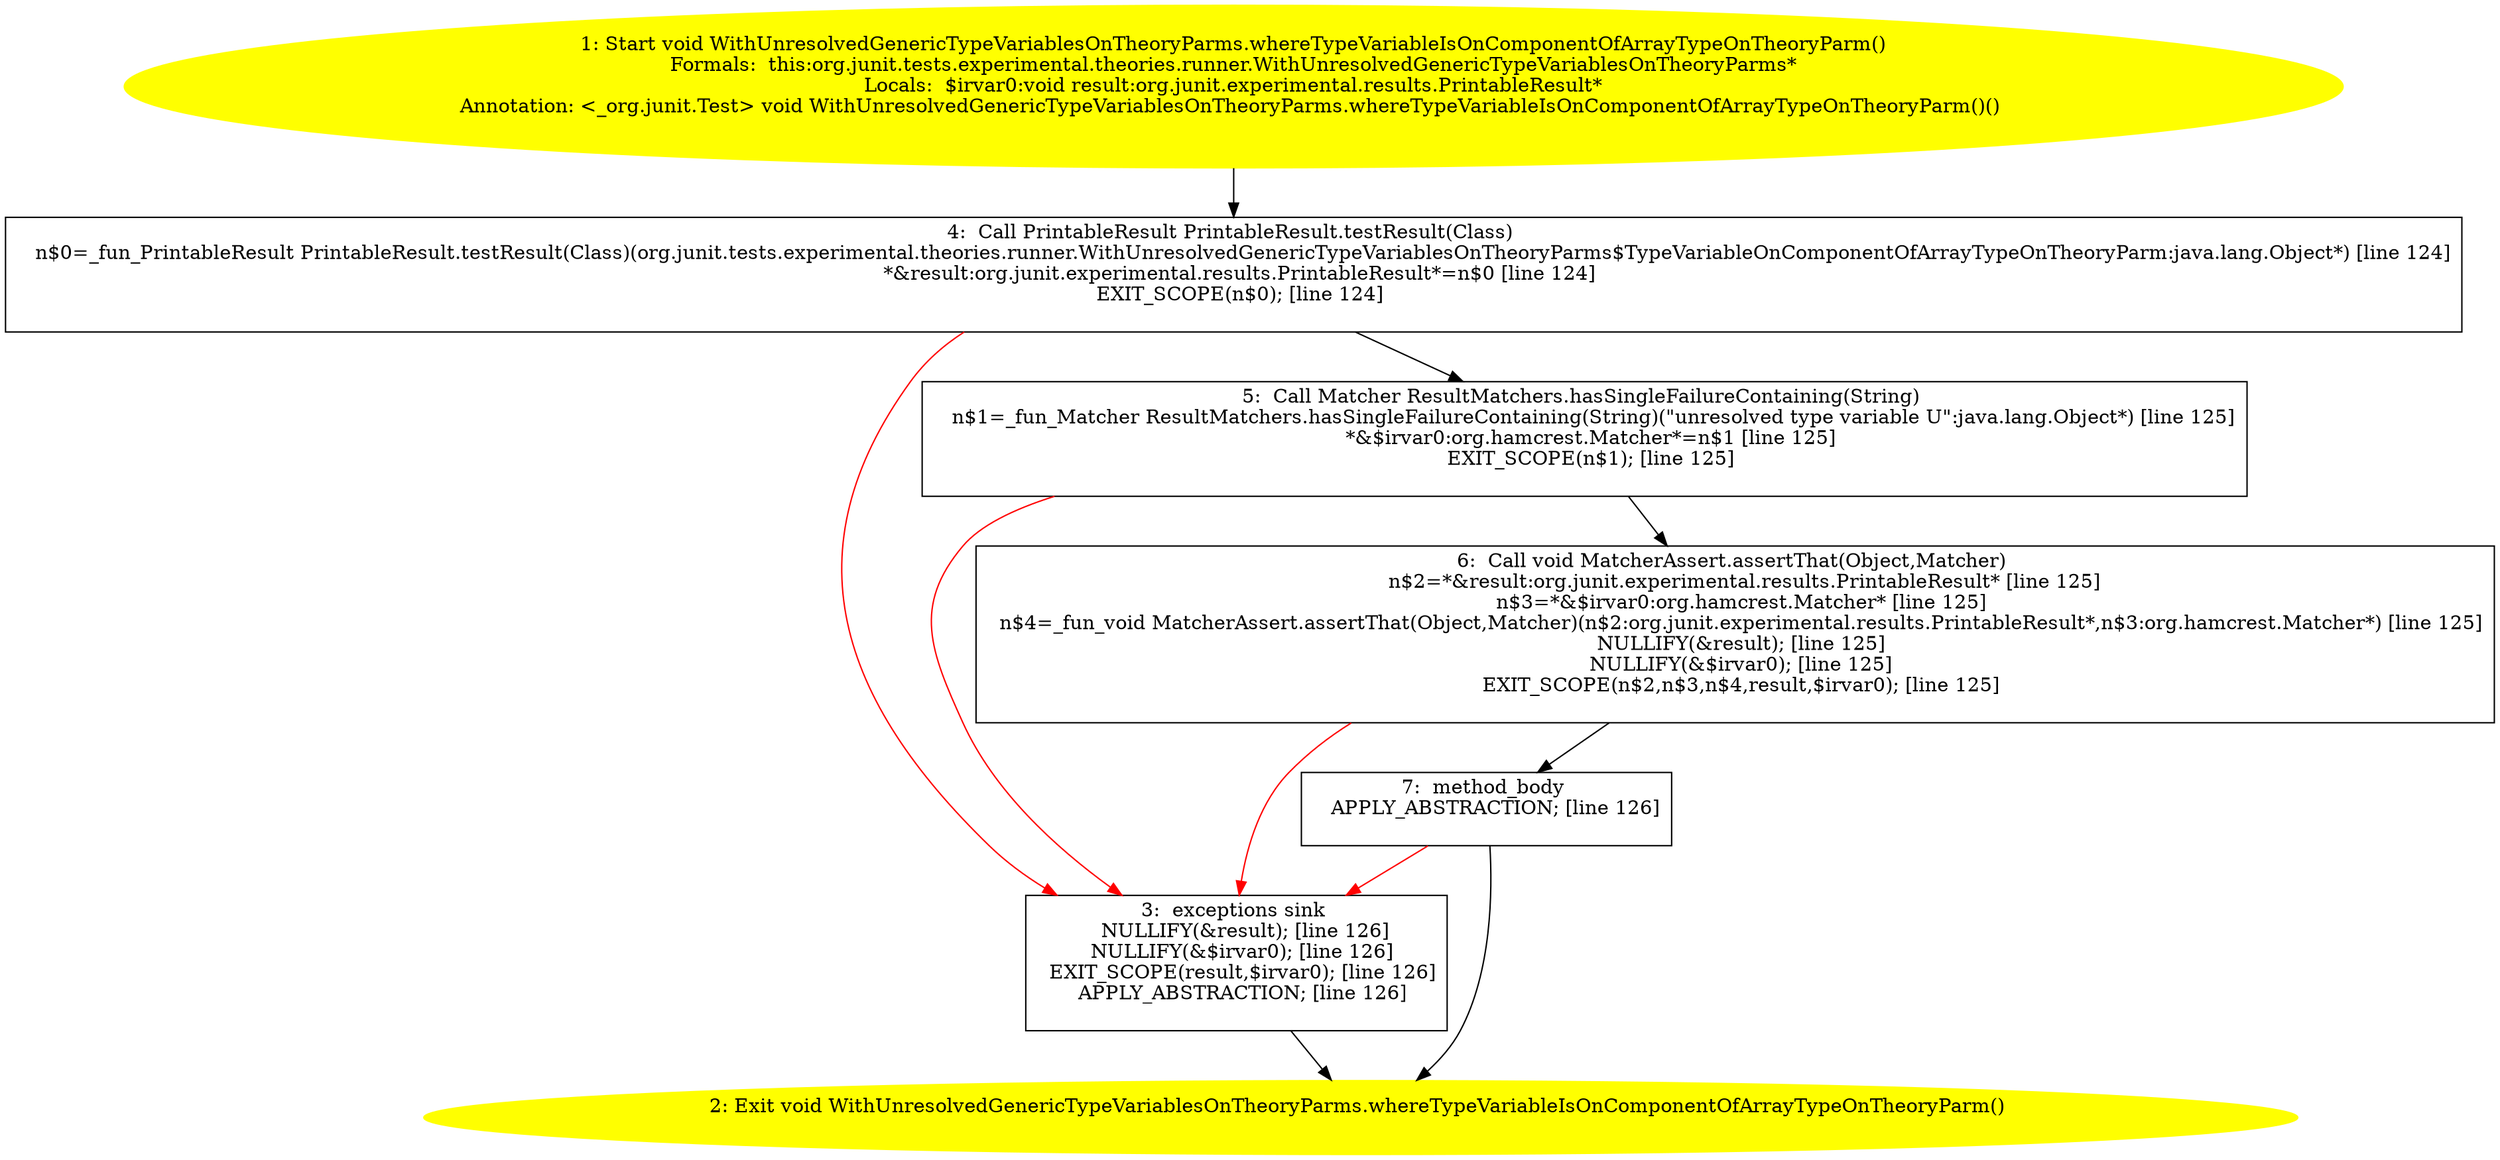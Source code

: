 /* @generated */
digraph cfg {
"org.junit.tests.experimental.theories.runner.WithUnresolvedGenericTypeVariablesOnTheoryParms.whereTy.71cf1c6e306db8fd74432054c7f3b5ce_1" [label="1: Start void WithUnresolvedGenericTypeVariablesOnTheoryParms.whereTypeVariableIsOnComponentOfArrayTypeOnTheoryParm()\nFormals:  this:org.junit.tests.experimental.theories.runner.WithUnresolvedGenericTypeVariablesOnTheoryParms*\nLocals:  $irvar0:void result:org.junit.experimental.results.PrintableResult*\nAnnotation: <_org.junit.Test> void WithUnresolvedGenericTypeVariablesOnTheoryParms.whereTypeVariableIsOnComponentOfArrayTypeOnTheoryParm()() \n  " color=yellow style=filled]
	

	 "org.junit.tests.experimental.theories.runner.WithUnresolvedGenericTypeVariablesOnTheoryParms.whereTy.71cf1c6e306db8fd74432054c7f3b5ce_1" -> "org.junit.tests.experimental.theories.runner.WithUnresolvedGenericTypeVariablesOnTheoryParms.whereTy.71cf1c6e306db8fd74432054c7f3b5ce_4" ;
"org.junit.tests.experimental.theories.runner.WithUnresolvedGenericTypeVariablesOnTheoryParms.whereTy.71cf1c6e306db8fd74432054c7f3b5ce_2" [label="2: Exit void WithUnresolvedGenericTypeVariablesOnTheoryParms.whereTypeVariableIsOnComponentOfArrayTypeOnTheoryParm() \n  " color=yellow style=filled]
	

"org.junit.tests.experimental.theories.runner.WithUnresolvedGenericTypeVariablesOnTheoryParms.whereTy.71cf1c6e306db8fd74432054c7f3b5ce_3" [label="3:  exceptions sink \n   NULLIFY(&result); [line 126]\n  NULLIFY(&$irvar0); [line 126]\n  EXIT_SCOPE(result,$irvar0); [line 126]\n  APPLY_ABSTRACTION; [line 126]\n " shape="box"]
	

	 "org.junit.tests.experimental.theories.runner.WithUnresolvedGenericTypeVariablesOnTheoryParms.whereTy.71cf1c6e306db8fd74432054c7f3b5ce_3" -> "org.junit.tests.experimental.theories.runner.WithUnresolvedGenericTypeVariablesOnTheoryParms.whereTy.71cf1c6e306db8fd74432054c7f3b5ce_2" ;
"org.junit.tests.experimental.theories.runner.WithUnresolvedGenericTypeVariablesOnTheoryParms.whereTy.71cf1c6e306db8fd74432054c7f3b5ce_4" [label="4:  Call PrintableResult PrintableResult.testResult(Class) \n   n$0=_fun_PrintableResult PrintableResult.testResult(Class)(org.junit.tests.experimental.theories.runner.WithUnresolvedGenericTypeVariablesOnTheoryParms$TypeVariableOnComponentOfArrayTypeOnTheoryParm:java.lang.Object*) [line 124]\n  *&result:org.junit.experimental.results.PrintableResult*=n$0 [line 124]\n  EXIT_SCOPE(n$0); [line 124]\n " shape="box"]
	

	 "org.junit.tests.experimental.theories.runner.WithUnresolvedGenericTypeVariablesOnTheoryParms.whereTy.71cf1c6e306db8fd74432054c7f3b5ce_4" -> "org.junit.tests.experimental.theories.runner.WithUnresolvedGenericTypeVariablesOnTheoryParms.whereTy.71cf1c6e306db8fd74432054c7f3b5ce_5" ;
	 "org.junit.tests.experimental.theories.runner.WithUnresolvedGenericTypeVariablesOnTheoryParms.whereTy.71cf1c6e306db8fd74432054c7f3b5ce_4" -> "org.junit.tests.experimental.theories.runner.WithUnresolvedGenericTypeVariablesOnTheoryParms.whereTy.71cf1c6e306db8fd74432054c7f3b5ce_3" [color="red" ];
"org.junit.tests.experimental.theories.runner.WithUnresolvedGenericTypeVariablesOnTheoryParms.whereTy.71cf1c6e306db8fd74432054c7f3b5ce_5" [label="5:  Call Matcher ResultMatchers.hasSingleFailureContaining(String) \n   n$1=_fun_Matcher ResultMatchers.hasSingleFailureContaining(String)(\"unresolved type variable U\":java.lang.Object*) [line 125]\n  *&$irvar0:org.hamcrest.Matcher*=n$1 [line 125]\n  EXIT_SCOPE(n$1); [line 125]\n " shape="box"]
	

	 "org.junit.tests.experimental.theories.runner.WithUnresolvedGenericTypeVariablesOnTheoryParms.whereTy.71cf1c6e306db8fd74432054c7f3b5ce_5" -> "org.junit.tests.experimental.theories.runner.WithUnresolvedGenericTypeVariablesOnTheoryParms.whereTy.71cf1c6e306db8fd74432054c7f3b5ce_6" ;
	 "org.junit.tests.experimental.theories.runner.WithUnresolvedGenericTypeVariablesOnTheoryParms.whereTy.71cf1c6e306db8fd74432054c7f3b5ce_5" -> "org.junit.tests.experimental.theories.runner.WithUnresolvedGenericTypeVariablesOnTheoryParms.whereTy.71cf1c6e306db8fd74432054c7f3b5ce_3" [color="red" ];
"org.junit.tests.experimental.theories.runner.WithUnresolvedGenericTypeVariablesOnTheoryParms.whereTy.71cf1c6e306db8fd74432054c7f3b5ce_6" [label="6:  Call void MatcherAssert.assertThat(Object,Matcher) \n   n$2=*&result:org.junit.experimental.results.PrintableResult* [line 125]\n  n$3=*&$irvar0:org.hamcrest.Matcher* [line 125]\n  n$4=_fun_void MatcherAssert.assertThat(Object,Matcher)(n$2:org.junit.experimental.results.PrintableResult*,n$3:org.hamcrest.Matcher*) [line 125]\n  NULLIFY(&result); [line 125]\n  NULLIFY(&$irvar0); [line 125]\n  EXIT_SCOPE(n$2,n$3,n$4,result,$irvar0); [line 125]\n " shape="box"]
	

	 "org.junit.tests.experimental.theories.runner.WithUnresolvedGenericTypeVariablesOnTheoryParms.whereTy.71cf1c6e306db8fd74432054c7f3b5ce_6" -> "org.junit.tests.experimental.theories.runner.WithUnresolvedGenericTypeVariablesOnTheoryParms.whereTy.71cf1c6e306db8fd74432054c7f3b5ce_7" ;
	 "org.junit.tests.experimental.theories.runner.WithUnresolvedGenericTypeVariablesOnTheoryParms.whereTy.71cf1c6e306db8fd74432054c7f3b5ce_6" -> "org.junit.tests.experimental.theories.runner.WithUnresolvedGenericTypeVariablesOnTheoryParms.whereTy.71cf1c6e306db8fd74432054c7f3b5ce_3" [color="red" ];
"org.junit.tests.experimental.theories.runner.WithUnresolvedGenericTypeVariablesOnTheoryParms.whereTy.71cf1c6e306db8fd74432054c7f3b5ce_7" [label="7:  method_body \n   APPLY_ABSTRACTION; [line 126]\n " shape="box"]
	

	 "org.junit.tests.experimental.theories.runner.WithUnresolvedGenericTypeVariablesOnTheoryParms.whereTy.71cf1c6e306db8fd74432054c7f3b5ce_7" -> "org.junit.tests.experimental.theories.runner.WithUnresolvedGenericTypeVariablesOnTheoryParms.whereTy.71cf1c6e306db8fd74432054c7f3b5ce_2" ;
	 "org.junit.tests.experimental.theories.runner.WithUnresolvedGenericTypeVariablesOnTheoryParms.whereTy.71cf1c6e306db8fd74432054c7f3b5ce_7" -> "org.junit.tests.experimental.theories.runner.WithUnresolvedGenericTypeVariablesOnTheoryParms.whereTy.71cf1c6e306db8fd74432054c7f3b5ce_3" [color="red" ];
}
